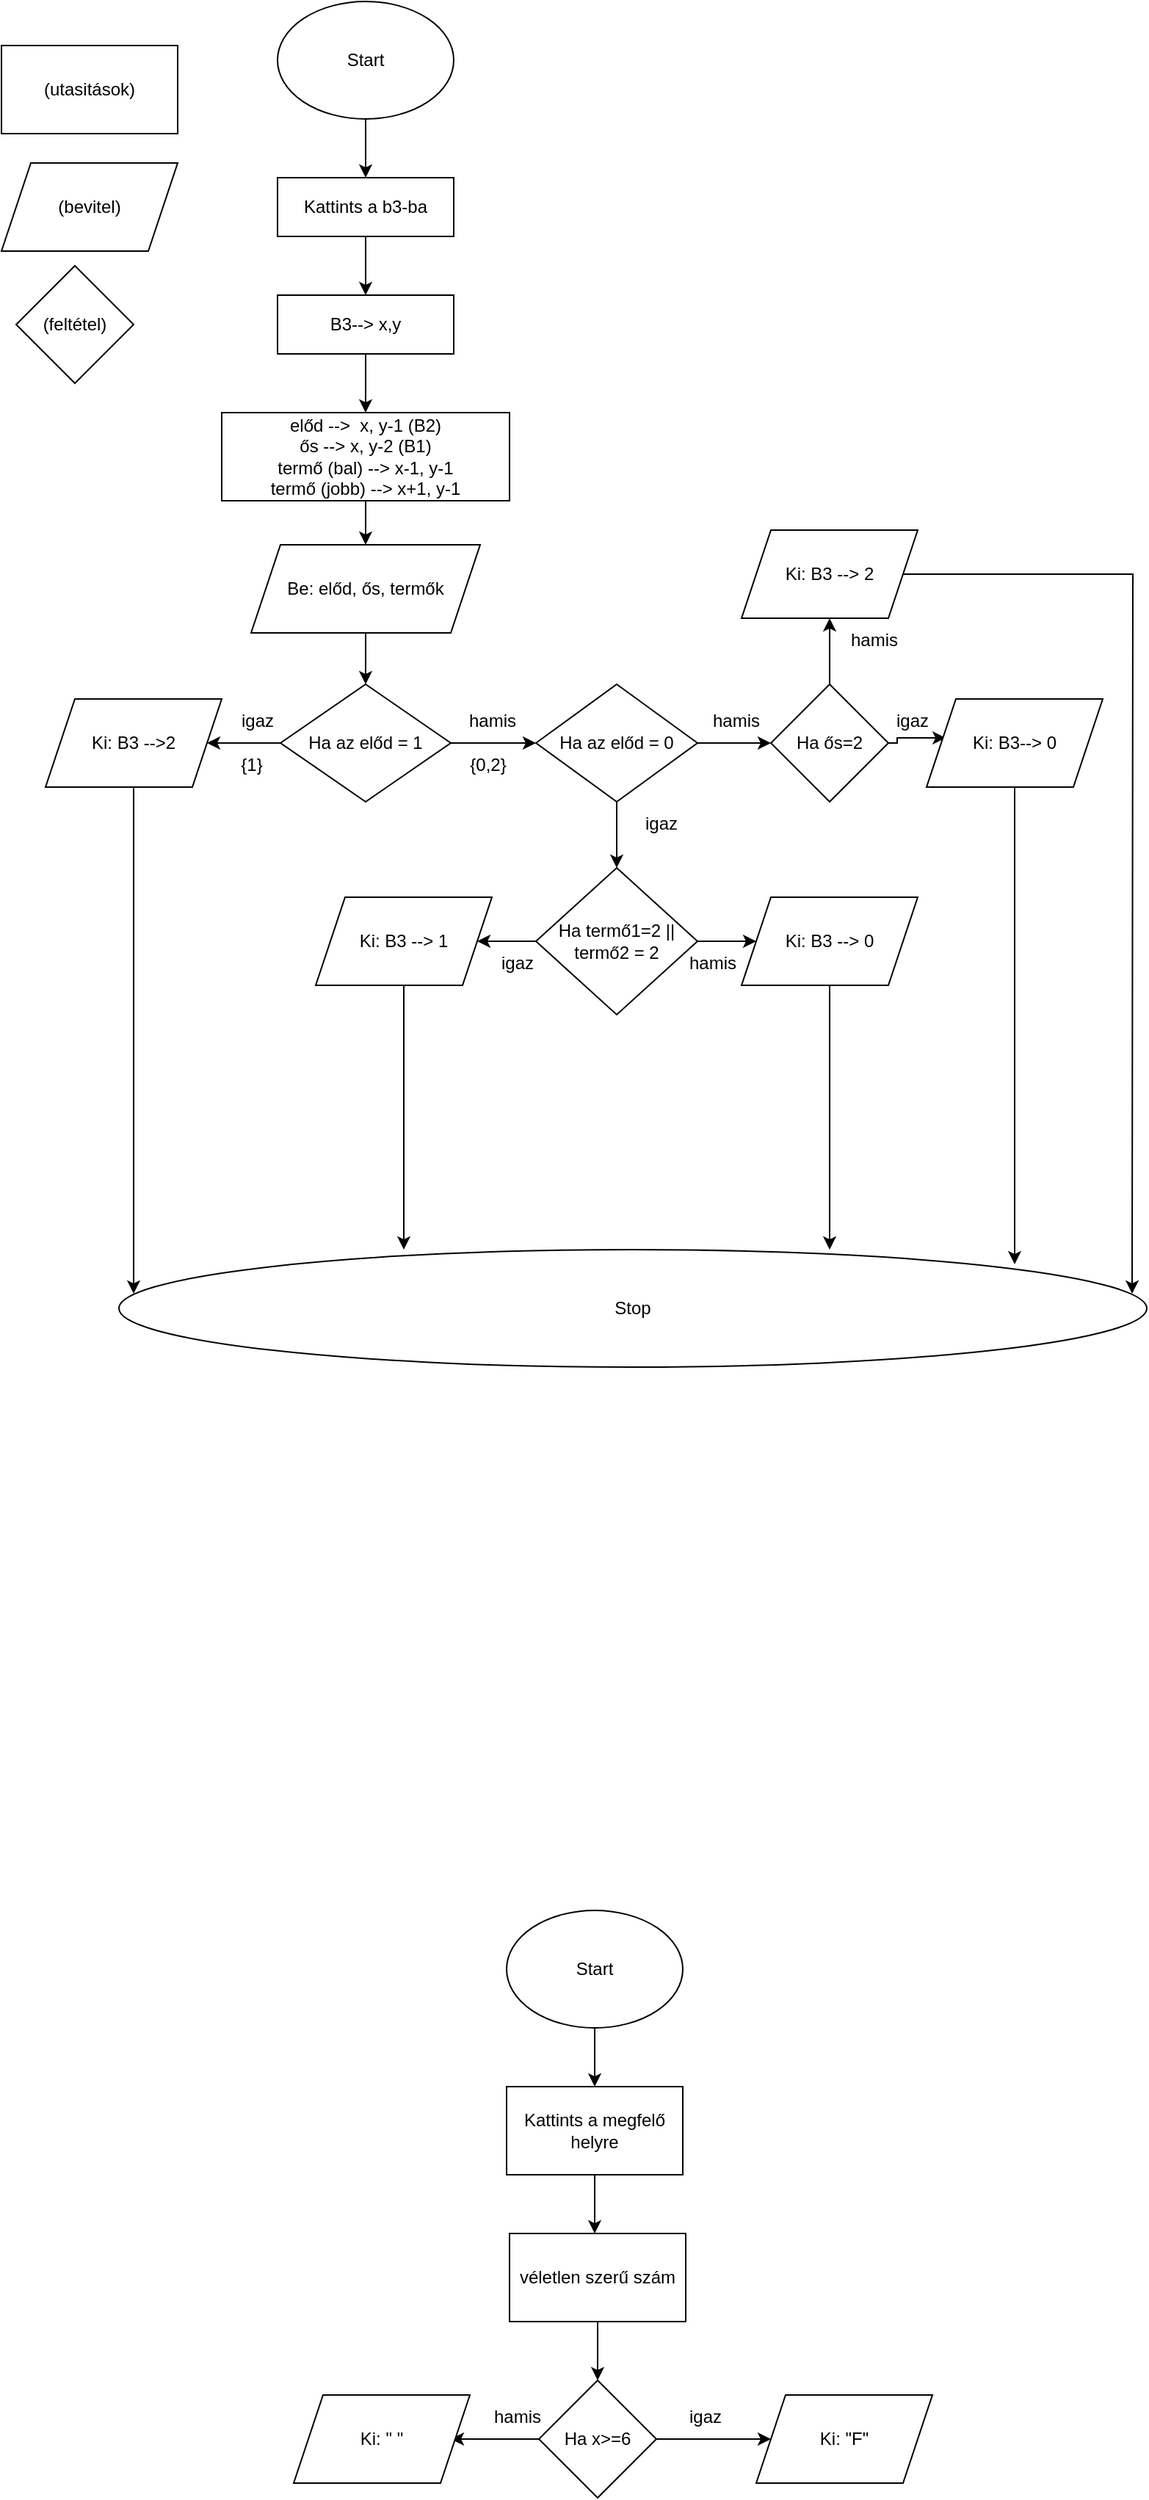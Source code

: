 <mxfile version="21.0.2" type="device"><diagram id="OGR14VpW1Fe2VQ7AeGxN" name="1 oldal"><mxGraphModel dx="1509" dy="844" grid="1" gridSize="10" guides="1" tooltips="1" connect="1" arrows="1" fold="1" page="1" pageScale="1" pageWidth="827" pageHeight="1169" math="0" shadow="0"><root><mxCell id="0"/><mxCell id="1" parent="0"/><mxCell id="09iGS2-Jm7ILUKXvz1jm-6" style="edgeStyle=orthogonalEdgeStyle;rounded=0;orthogonalLoop=1;jettySize=auto;html=1;" edge="1" parent="1" source="09iGS2-Jm7ILUKXvz1jm-1" target="09iGS2-Jm7ILUKXvz1jm-5"><mxGeometry relative="1" as="geometry"/></mxCell><mxCell id="09iGS2-Jm7ILUKXvz1jm-1" value="Start" style="ellipse;whiteSpace=wrap;html=1;" vertex="1" parent="1"><mxGeometry x="198" y="40" width="120" height="80" as="geometry"/></mxCell><mxCell id="09iGS2-Jm7ILUKXvz1jm-3" value="(bevitel)" style="shape=parallelogram;perimeter=parallelogramPerimeter;whiteSpace=wrap;html=1;fixedSize=1;" vertex="1" parent="1"><mxGeometry x="10" y="150" width="120" height="60" as="geometry"/></mxCell><mxCell id="09iGS2-Jm7ILUKXvz1jm-4" value="(utasitások)" style="rounded=0;whiteSpace=wrap;html=1;" vertex="1" parent="1"><mxGeometry x="10" y="70" width="120" height="60" as="geometry"/></mxCell><mxCell id="09iGS2-Jm7ILUKXvz1jm-9" style="edgeStyle=orthogonalEdgeStyle;rounded=0;orthogonalLoop=1;jettySize=auto;html=1;" edge="1" parent="1" source="09iGS2-Jm7ILUKXvz1jm-5" target="09iGS2-Jm7ILUKXvz1jm-8"><mxGeometry relative="1" as="geometry"/></mxCell><mxCell id="09iGS2-Jm7ILUKXvz1jm-5" value="Kattints a b3-ba" style="rounded=0;whiteSpace=wrap;html=1;" vertex="1" parent="1"><mxGeometry x="198" y="160" width="120" height="40" as="geometry"/></mxCell><mxCell id="09iGS2-Jm7ILUKXvz1jm-7" value="(feltétel)" style="rhombus;whiteSpace=wrap;html=1;" vertex="1" parent="1"><mxGeometry x="20" y="220" width="80" height="80" as="geometry"/></mxCell><mxCell id="09iGS2-Jm7ILUKXvz1jm-11" style="edgeStyle=orthogonalEdgeStyle;rounded=0;orthogonalLoop=1;jettySize=auto;html=1;" edge="1" parent="1" source="09iGS2-Jm7ILUKXvz1jm-8" target="09iGS2-Jm7ILUKXvz1jm-10"><mxGeometry relative="1" as="geometry"/></mxCell><mxCell id="09iGS2-Jm7ILUKXvz1jm-8" value="B3--&amp;gt; x,y" style="rounded=0;whiteSpace=wrap;html=1;" vertex="1" parent="1"><mxGeometry x="198" y="240" width="120" height="40" as="geometry"/></mxCell><mxCell id="09iGS2-Jm7ILUKXvz1jm-14" style="edgeStyle=orthogonalEdgeStyle;rounded=0;orthogonalLoop=1;jettySize=auto;html=1;entryX=0.5;entryY=0;entryDx=0;entryDy=0;" edge="1" parent="1" source="09iGS2-Jm7ILUKXvz1jm-10" target="09iGS2-Jm7ILUKXvz1jm-13"><mxGeometry relative="1" as="geometry"/></mxCell><mxCell id="09iGS2-Jm7ILUKXvz1jm-10" value="előd --&amp;gt;&amp;nbsp; x, y-1 (B2)&lt;br&gt;ős --&amp;gt; x, y-2 (B1)&lt;br&gt;termő (bal) --&amp;gt; x-1, y-1&lt;br&gt;termő (jobb) --&amp;gt; x+1, y-1" style="rounded=0;whiteSpace=wrap;html=1;" vertex="1" parent="1"><mxGeometry x="160" y="320" width="196" height="60" as="geometry"/></mxCell><mxCell id="09iGS2-Jm7ILUKXvz1jm-16" style="edgeStyle=orthogonalEdgeStyle;rounded=0;orthogonalLoop=1;jettySize=auto;html=1;entryX=0.5;entryY=0;entryDx=0;entryDy=0;" edge="1" parent="1" source="09iGS2-Jm7ILUKXvz1jm-13" target="09iGS2-Jm7ILUKXvz1jm-15"><mxGeometry relative="1" as="geometry"/></mxCell><mxCell id="09iGS2-Jm7ILUKXvz1jm-13" value="Be: előd, ős, termők" style="shape=parallelogram;perimeter=parallelogramPerimeter;whiteSpace=wrap;html=1;fixedSize=1;" vertex="1" parent="1"><mxGeometry x="180" y="410" width="156" height="60" as="geometry"/></mxCell><mxCell id="09iGS2-Jm7ILUKXvz1jm-19" style="edgeStyle=orthogonalEdgeStyle;rounded=0;orthogonalLoop=1;jettySize=auto;html=1;entryX=1;entryY=0.5;entryDx=0;entryDy=0;" edge="1" parent="1" source="09iGS2-Jm7ILUKXvz1jm-15" target="09iGS2-Jm7ILUKXvz1jm-17"><mxGeometry relative="1" as="geometry"/></mxCell><mxCell id="09iGS2-Jm7ILUKXvz1jm-22" value="" style="edgeStyle=orthogonalEdgeStyle;rounded=0;orthogonalLoop=1;jettySize=auto;html=1;" edge="1" parent="1" source="09iGS2-Jm7ILUKXvz1jm-15" target="09iGS2-Jm7ILUKXvz1jm-21"><mxGeometry relative="1" as="geometry"/></mxCell><mxCell id="09iGS2-Jm7ILUKXvz1jm-15" value="Ha az előd = 1" style="rhombus;whiteSpace=wrap;html=1;" vertex="1" parent="1"><mxGeometry x="200" y="505" width="116" height="80" as="geometry"/></mxCell><mxCell id="09iGS2-Jm7ILUKXvz1jm-44" style="edgeStyle=orthogonalEdgeStyle;rounded=0;orthogonalLoop=1;jettySize=auto;html=1;" edge="1" parent="1" source="09iGS2-Jm7ILUKXvz1jm-17"><mxGeometry relative="1" as="geometry"><mxPoint x="100" y="920" as="targetPoint"/></mxGeometry></mxCell><mxCell id="09iGS2-Jm7ILUKXvz1jm-17" value="Ki: B3 --&amp;gt;2" style="shape=parallelogram;perimeter=parallelogramPerimeter;whiteSpace=wrap;html=1;fixedSize=1;" vertex="1" parent="1"><mxGeometry x="40" y="515" width="120" height="60" as="geometry"/></mxCell><mxCell id="09iGS2-Jm7ILUKXvz1jm-20" value="igaz" style="text;html=1;align=center;verticalAlign=middle;resizable=0;points=[];autosize=1;strokeColor=none;fillColor=none;" vertex="1" parent="1"><mxGeometry x="159" y="515" width="50" height="30" as="geometry"/></mxCell><mxCell id="09iGS2-Jm7ILUKXvz1jm-27" value="" style="edgeStyle=orthogonalEdgeStyle;rounded=0;orthogonalLoop=1;jettySize=auto;html=1;" edge="1" parent="1" source="09iGS2-Jm7ILUKXvz1jm-21" target="09iGS2-Jm7ILUKXvz1jm-26"><mxGeometry relative="1" as="geometry"/></mxCell><mxCell id="09iGS2-Jm7ILUKXvz1jm-36" value="" style="edgeStyle=orthogonalEdgeStyle;rounded=0;orthogonalLoop=1;jettySize=auto;html=1;" edge="1" parent="1" source="09iGS2-Jm7ILUKXvz1jm-21" target="09iGS2-Jm7ILUKXvz1jm-35"><mxGeometry relative="1" as="geometry"/></mxCell><mxCell id="09iGS2-Jm7ILUKXvz1jm-21" value="Ha az előd = 0" style="rhombus;whiteSpace=wrap;html=1;" vertex="1" parent="1"><mxGeometry x="374" y="505" width="110" height="80" as="geometry"/></mxCell><mxCell id="09iGS2-Jm7ILUKXvz1jm-23" value="hamis" style="text;html=1;align=center;verticalAlign=middle;resizable=0;points=[];autosize=1;strokeColor=none;fillColor=none;" vertex="1" parent="1"><mxGeometry x="314" y="515" width="60" height="30" as="geometry"/></mxCell><mxCell id="09iGS2-Jm7ILUKXvz1jm-24" value="{1}" style="text;html=1;align=center;verticalAlign=middle;resizable=0;points=[];autosize=1;strokeColor=none;fillColor=none;" vertex="1" parent="1"><mxGeometry x="160" y="545" width="40" height="30" as="geometry"/></mxCell><mxCell id="09iGS2-Jm7ILUKXvz1jm-25" value="{0,2}" style="text;html=1;align=center;verticalAlign=middle;resizable=0;points=[];autosize=1;strokeColor=none;fillColor=none;" vertex="1" parent="1"><mxGeometry x="316" y="545" width="50" height="30" as="geometry"/></mxCell><mxCell id="09iGS2-Jm7ILUKXvz1jm-30" style="edgeStyle=orthogonalEdgeStyle;rounded=0;orthogonalLoop=1;jettySize=auto;html=1;" edge="1" parent="1" source="09iGS2-Jm7ILUKXvz1jm-26" target="09iGS2-Jm7ILUKXvz1jm-29"><mxGeometry relative="1" as="geometry"/></mxCell><mxCell id="09iGS2-Jm7ILUKXvz1jm-33" style="edgeStyle=orthogonalEdgeStyle;rounded=0;orthogonalLoop=1;jettySize=auto;html=1;" edge="1" parent="1" source="09iGS2-Jm7ILUKXvz1jm-26" target="09iGS2-Jm7ILUKXvz1jm-32"><mxGeometry relative="1" as="geometry"/></mxCell><mxCell id="09iGS2-Jm7ILUKXvz1jm-26" value="Ha termő1=2 || termő2 = 2" style="rhombus;whiteSpace=wrap;html=1;" vertex="1" parent="1"><mxGeometry x="374" y="630" width="110" height="100" as="geometry"/></mxCell><mxCell id="09iGS2-Jm7ILUKXvz1jm-28" value="igaz" style="text;html=1;align=center;verticalAlign=middle;resizable=0;points=[];autosize=1;strokeColor=none;fillColor=none;" vertex="1" parent="1"><mxGeometry x="434" y="585" width="50" height="30" as="geometry"/></mxCell><mxCell id="09iGS2-Jm7ILUKXvz1jm-45" style="edgeStyle=orthogonalEdgeStyle;rounded=0;orthogonalLoop=1;jettySize=auto;html=1;" edge="1" parent="1" source="09iGS2-Jm7ILUKXvz1jm-29"><mxGeometry relative="1" as="geometry"><mxPoint x="284" y="890" as="targetPoint"/></mxGeometry></mxCell><mxCell id="09iGS2-Jm7ILUKXvz1jm-29" value="Ki: B3 --&amp;gt; 1" style="shape=parallelogram;perimeter=parallelogramPerimeter;whiteSpace=wrap;html=1;fixedSize=1;" vertex="1" parent="1"><mxGeometry x="224" y="650" width="120" height="60" as="geometry"/></mxCell><mxCell id="09iGS2-Jm7ILUKXvz1jm-31" value="igaz" style="text;html=1;align=center;verticalAlign=middle;resizable=0;points=[];autosize=1;strokeColor=none;fillColor=none;" vertex="1" parent="1"><mxGeometry x="336" y="680" width="50" height="30" as="geometry"/></mxCell><mxCell id="09iGS2-Jm7ILUKXvz1jm-46" style="edgeStyle=orthogonalEdgeStyle;rounded=0;orthogonalLoop=1;jettySize=auto;html=1;" edge="1" parent="1" source="09iGS2-Jm7ILUKXvz1jm-32"><mxGeometry relative="1" as="geometry"><mxPoint x="574" y="890" as="targetPoint"/></mxGeometry></mxCell><mxCell id="09iGS2-Jm7ILUKXvz1jm-32" value="Ki: B3 --&amp;gt; 0" style="shape=parallelogram;perimeter=parallelogramPerimeter;whiteSpace=wrap;html=1;fixedSize=1;" vertex="1" parent="1"><mxGeometry x="514" y="650" width="120" height="60" as="geometry"/></mxCell><mxCell id="09iGS2-Jm7ILUKXvz1jm-34" value="hamis" style="text;html=1;align=center;verticalAlign=middle;resizable=0;points=[];autosize=1;strokeColor=none;fillColor=none;" vertex="1" parent="1"><mxGeometry x="464" y="680" width="60" height="30" as="geometry"/></mxCell><mxCell id="09iGS2-Jm7ILUKXvz1jm-39" style="edgeStyle=orthogonalEdgeStyle;rounded=0;orthogonalLoop=1;jettySize=auto;html=1;entryX=0.109;entryY=0.442;entryDx=0;entryDy=0;entryPerimeter=0;" edge="1" parent="1" source="09iGS2-Jm7ILUKXvz1jm-35" target="09iGS2-Jm7ILUKXvz1jm-38"><mxGeometry relative="1" as="geometry"><Array as="points"><mxPoint x="620" y="545"/><mxPoint x="620" y="542"/></Array></mxGeometry></mxCell><mxCell id="09iGS2-Jm7ILUKXvz1jm-42" style="edgeStyle=orthogonalEdgeStyle;rounded=0;orthogonalLoop=1;jettySize=auto;html=1;" edge="1" parent="1" source="09iGS2-Jm7ILUKXvz1jm-35" target="09iGS2-Jm7ILUKXvz1jm-41"><mxGeometry relative="1" as="geometry"/></mxCell><mxCell id="09iGS2-Jm7ILUKXvz1jm-35" value="Ha ős=2" style="rhombus;whiteSpace=wrap;html=1;" vertex="1" parent="1"><mxGeometry x="534" y="505" width="80" height="80" as="geometry"/></mxCell><mxCell id="09iGS2-Jm7ILUKXvz1jm-37" value="hamis" style="text;html=1;align=center;verticalAlign=middle;resizable=0;points=[];autosize=1;strokeColor=none;fillColor=none;" vertex="1" parent="1"><mxGeometry x="480" y="515" width="60" height="30" as="geometry"/></mxCell><mxCell id="09iGS2-Jm7ILUKXvz1jm-47" style="edgeStyle=orthogonalEdgeStyle;rounded=0;orthogonalLoop=1;jettySize=auto;html=1;" edge="1" parent="1" source="09iGS2-Jm7ILUKXvz1jm-38"><mxGeometry relative="1" as="geometry"><mxPoint x="700" y="900" as="targetPoint"/></mxGeometry></mxCell><mxCell id="09iGS2-Jm7ILUKXvz1jm-38" value="Ki: B3--&amp;gt; 0" style="shape=parallelogram;perimeter=parallelogramPerimeter;whiteSpace=wrap;html=1;fixedSize=1;" vertex="1" parent="1"><mxGeometry x="640" y="515" width="120" height="60" as="geometry"/></mxCell><mxCell id="09iGS2-Jm7ILUKXvz1jm-40" value="igaz" style="text;html=1;align=center;verticalAlign=middle;resizable=0;points=[];autosize=1;strokeColor=none;fillColor=none;" vertex="1" parent="1"><mxGeometry x="605" y="515" width="50" height="30" as="geometry"/></mxCell><mxCell id="09iGS2-Jm7ILUKXvz1jm-48" style="edgeStyle=orthogonalEdgeStyle;rounded=0;orthogonalLoop=1;jettySize=auto;html=1;" edge="1" parent="1" source="09iGS2-Jm7ILUKXvz1jm-41"><mxGeometry relative="1" as="geometry"><mxPoint x="780" y="920" as="targetPoint"/></mxGeometry></mxCell><mxCell id="09iGS2-Jm7ILUKXvz1jm-41" value="Ki: B3 --&amp;gt; 2" style="shape=parallelogram;perimeter=parallelogramPerimeter;whiteSpace=wrap;html=1;fixedSize=1;" vertex="1" parent="1"><mxGeometry x="514" y="400" width="120" height="60" as="geometry"/></mxCell><mxCell id="09iGS2-Jm7ILUKXvz1jm-43" value="hamis" style="text;html=1;align=center;verticalAlign=middle;resizable=0;points=[];autosize=1;strokeColor=none;fillColor=none;" vertex="1" parent="1"><mxGeometry x="574" y="460" width="60" height="30" as="geometry"/></mxCell><mxCell id="09iGS2-Jm7ILUKXvz1jm-49" value="Stop" style="ellipse;whiteSpace=wrap;html=1;" vertex="1" parent="1"><mxGeometry x="90" y="890" width="700" height="80" as="geometry"/></mxCell><mxCell id="09iGS2-Jm7ILUKXvz1jm-53" style="edgeStyle=orthogonalEdgeStyle;rounded=0;orthogonalLoop=1;jettySize=auto;html=1;entryX=0.5;entryY=0;entryDx=0;entryDy=0;" edge="1" parent="1" source="09iGS2-Jm7ILUKXvz1jm-51" target="09iGS2-Jm7ILUKXvz1jm-52"><mxGeometry relative="1" as="geometry"/></mxCell><mxCell id="09iGS2-Jm7ILUKXvz1jm-51" value="Start" style="ellipse;whiteSpace=wrap;html=1;" vertex="1" parent="1"><mxGeometry x="354" y="1340" width="120" height="80" as="geometry"/></mxCell><mxCell id="09iGS2-Jm7ILUKXvz1jm-55" style="edgeStyle=orthogonalEdgeStyle;rounded=0;orthogonalLoop=1;jettySize=auto;html=1;" edge="1" parent="1" source="09iGS2-Jm7ILUKXvz1jm-52"><mxGeometry relative="1" as="geometry"><mxPoint x="414" y="1560" as="targetPoint"/></mxGeometry></mxCell><mxCell id="09iGS2-Jm7ILUKXvz1jm-52" value="Kattints a megfelő helyre" style="rounded=0;whiteSpace=wrap;html=1;" vertex="1" parent="1"><mxGeometry x="354" y="1460" width="120" height="60" as="geometry"/></mxCell><mxCell id="09iGS2-Jm7ILUKXvz1jm-62" style="edgeStyle=orthogonalEdgeStyle;rounded=0;orthogonalLoop=1;jettySize=auto;html=1;entryX=0;entryY=0.5;entryDx=0;entryDy=0;" edge="1" parent="1" source="09iGS2-Jm7ILUKXvz1jm-56" target="09iGS2-Jm7ILUKXvz1jm-61"><mxGeometry relative="1" as="geometry"/></mxCell><mxCell id="09iGS2-Jm7ILUKXvz1jm-65" value="" style="edgeStyle=orthogonalEdgeStyle;rounded=0;orthogonalLoop=1;jettySize=auto;html=1;" edge="1" parent="1" source="09iGS2-Jm7ILUKXvz1jm-56"><mxGeometry relative="1" as="geometry"><mxPoint x="316" y="1700" as="targetPoint"/></mxGeometry></mxCell><mxCell id="09iGS2-Jm7ILUKXvz1jm-56" value="Ha x&amp;gt;=6" style="rhombus;whiteSpace=wrap;html=1;" vertex="1" parent="1"><mxGeometry x="376" y="1660" width="80" height="80" as="geometry"/></mxCell><mxCell id="09iGS2-Jm7ILUKXvz1jm-58" style="edgeStyle=orthogonalEdgeStyle;rounded=0;orthogonalLoop=1;jettySize=auto;html=1;" edge="1" parent="1" source="09iGS2-Jm7ILUKXvz1jm-57" target="09iGS2-Jm7ILUKXvz1jm-56"><mxGeometry relative="1" as="geometry"/></mxCell><mxCell id="09iGS2-Jm7ILUKXvz1jm-57" value="véletlen szerű szám" style="rounded=0;whiteSpace=wrap;html=1;" vertex="1" parent="1"><mxGeometry x="356" y="1560" width="120" height="60" as="geometry"/></mxCell><mxCell id="09iGS2-Jm7ILUKXvz1jm-61" value="Ki: &quot;F&quot;" style="shape=parallelogram;perimeter=parallelogramPerimeter;whiteSpace=wrap;html=1;fixedSize=1;" vertex="1" parent="1"><mxGeometry x="524" y="1670" width="120" height="60" as="geometry"/></mxCell><mxCell id="09iGS2-Jm7ILUKXvz1jm-63" value="igaz" style="text;html=1;align=center;verticalAlign=middle;resizable=0;points=[];autosize=1;strokeColor=none;fillColor=none;" vertex="1" parent="1"><mxGeometry x="464" y="1670" width="50" height="30" as="geometry"/></mxCell><mxCell id="09iGS2-Jm7ILUKXvz1jm-66" value="Ki: &quot; &quot;" style="shape=parallelogram;perimeter=parallelogramPerimeter;whiteSpace=wrap;html=1;fixedSize=1;" vertex="1" parent="1"><mxGeometry x="209" y="1670" width="120" height="60" as="geometry"/></mxCell><mxCell id="09iGS2-Jm7ILUKXvz1jm-67" value="hamis" style="text;html=1;align=center;verticalAlign=middle;resizable=0;points=[];autosize=1;strokeColor=none;fillColor=none;" vertex="1" parent="1"><mxGeometry x="331" y="1670" width="60" height="30" as="geometry"/></mxCell></root></mxGraphModel></diagram></mxfile>